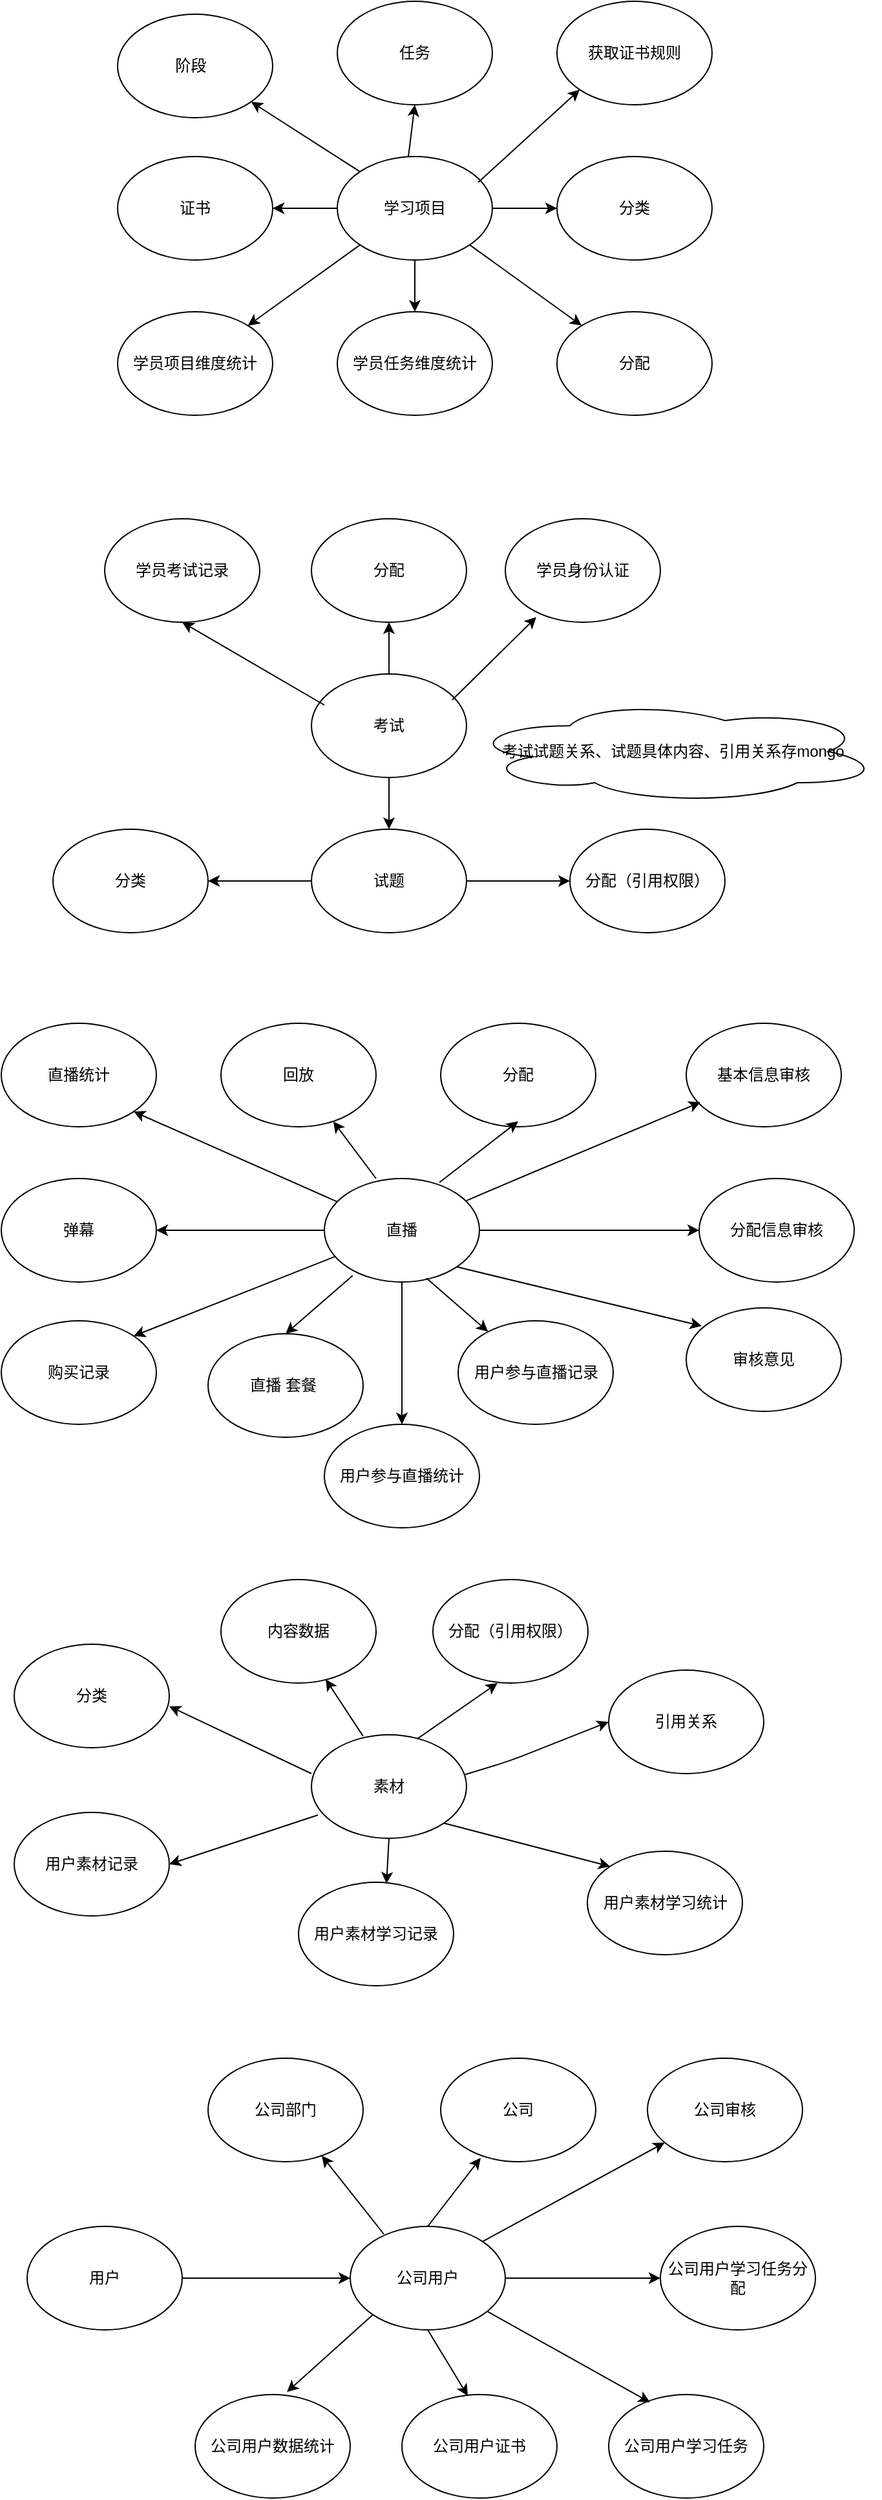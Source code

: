 <mxfile version="14.1.1" type="github">
  <diagram id="t8NCIz4bVcPVeXpqCKI4" name="Page-1">
    <mxGraphModel dx="1186" dy="764" grid="1" gridSize="10" guides="1" tooltips="1" connect="1" arrows="1" fold="1" page="1" pageScale="1" pageWidth="827" pageHeight="1169" math="0" shadow="0">
      <root>
        <mxCell id="0" />
        <mxCell id="1" parent="0" />
        <mxCell id="8nQMXK6_oTZO91173ZuV-10" value="" style="edgeStyle=orthogonalEdgeStyle;rounded=0;orthogonalLoop=1;jettySize=auto;html=1;" edge="1" parent="1" source="8nQMXK6_oTZO91173ZuV-1" target="8nQMXK6_oTZO91173ZuV-7">
          <mxGeometry relative="1" as="geometry" />
        </mxCell>
        <mxCell id="8nQMXK6_oTZO91173ZuV-1" value="学习项目" style="ellipse;whiteSpace=wrap;html=1;" vertex="1" parent="1">
          <mxGeometry x="330" y="200" width="120" height="80" as="geometry" />
        </mxCell>
        <mxCell id="8nQMXK6_oTZO91173ZuV-2" value="阶段&amp;nbsp;&amp;nbsp;" style="ellipse;whiteSpace=wrap;html=1;" vertex="1" parent="1">
          <mxGeometry x="160" y="90" width="120" height="80" as="geometry" />
        </mxCell>
        <mxCell id="8nQMXK6_oTZO91173ZuV-3" value="任务" style="ellipse;whiteSpace=wrap;html=1;" vertex="1" parent="1">
          <mxGeometry x="330" y="80" width="120" height="80" as="geometry" />
        </mxCell>
        <mxCell id="8nQMXK6_oTZO91173ZuV-4" value="分类" style="ellipse;whiteSpace=wrap;html=1;" vertex="1" parent="1">
          <mxGeometry x="500" y="200" width="120" height="80" as="geometry" />
        </mxCell>
        <mxCell id="8nQMXK6_oTZO91173ZuV-5" value="分配" style="ellipse;whiteSpace=wrap;html=1;" vertex="1" parent="1">
          <mxGeometry x="500" y="320" width="120" height="80" as="geometry" />
        </mxCell>
        <mxCell id="8nQMXK6_oTZO91173ZuV-6" value="获取证书规则" style="ellipse;whiteSpace=wrap;html=1;" vertex="1" parent="1">
          <mxGeometry x="500" y="80" width="120" height="80" as="geometry" />
        </mxCell>
        <mxCell id="8nQMXK6_oTZO91173ZuV-7" value="证书" style="ellipse;whiteSpace=wrap;html=1;" vertex="1" parent="1">
          <mxGeometry x="160" y="200" width="120" height="80" as="geometry" />
        </mxCell>
        <mxCell id="8nQMXK6_oTZO91173ZuV-8" value="学员项目维度统计" style="ellipse;whiteSpace=wrap;html=1;" vertex="1" parent="1">
          <mxGeometry x="160" y="320" width="120" height="80" as="geometry" />
        </mxCell>
        <mxCell id="8nQMXK6_oTZO91173ZuV-9" value="学员任务维度统计" style="ellipse;whiteSpace=wrap;html=1;" vertex="1" parent="1">
          <mxGeometry x="330" y="320" width="120" height="80" as="geometry" />
        </mxCell>
        <mxCell id="8nQMXK6_oTZO91173ZuV-13" value="" style="endArrow=classic;html=1;entryX=0;entryY=1;entryDx=0;entryDy=0;" edge="1" parent="1" target="8nQMXK6_oTZO91173ZuV-6">
          <mxGeometry width="50" height="50" relative="1" as="geometry">
            <mxPoint x="439" y="220" as="sourcePoint" />
            <mxPoint x="489" y="170" as="targetPoint" />
          </mxGeometry>
        </mxCell>
        <mxCell id="8nQMXK6_oTZO91173ZuV-14" value="" style="endArrow=classic;html=1;entryX=0.5;entryY=1;entryDx=0;entryDy=0;" edge="1" parent="1" target="8nQMXK6_oTZO91173ZuV-3">
          <mxGeometry width="50" height="50" relative="1" as="geometry">
            <mxPoint x="385" y="200" as="sourcePoint" />
            <mxPoint x="463.574" y="128.284" as="targetPoint" />
          </mxGeometry>
        </mxCell>
        <mxCell id="8nQMXK6_oTZO91173ZuV-16" value="" style="endArrow=classic;html=1;exitX=0;exitY=0;exitDx=0;exitDy=0;" edge="1" parent="1" source="8nQMXK6_oTZO91173ZuV-1" target="8nQMXK6_oTZO91173ZuV-2">
          <mxGeometry width="50" height="50" relative="1" as="geometry">
            <mxPoint x="320" y="220" as="sourcePoint" />
            <mxPoint x="370" y="170" as="targetPoint" />
          </mxGeometry>
        </mxCell>
        <mxCell id="8nQMXK6_oTZO91173ZuV-18" value="" style="endArrow=classic;html=1;entryX=0;entryY=0.5;entryDx=0;entryDy=0;exitX=1;exitY=0.5;exitDx=0;exitDy=0;" edge="1" parent="1" source="8nQMXK6_oTZO91173ZuV-1" target="8nQMXK6_oTZO91173ZuV-4">
          <mxGeometry width="50" height="50" relative="1" as="geometry">
            <mxPoint x="450" y="270" as="sourcePoint" />
            <mxPoint x="500" y="220" as="targetPoint" />
          </mxGeometry>
        </mxCell>
        <mxCell id="8nQMXK6_oTZO91173ZuV-19" value="" style="endArrow=classic;html=1;exitX=0;exitY=1;exitDx=0;exitDy=0;" edge="1" parent="1" source="8nQMXK6_oTZO91173ZuV-1" target="8nQMXK6_oTZO91173ZuV-8">
          <mxGeometry width="50" height="50" relative="1" as="geometry">
            <mxPoint x="380" y="280" as="sourcePoint" />
            <mxPoint x="430" y="230" as="targetPoint" />
          </mxGeometry>
        </mxCell>
        <mxCell id="8nQMXK6_oTZO91173ZuV-20" value="" style="endArrow=classic;html=1;exitX=0.5;exitY=1;exitDx=0;exitDy=0;" edge="1" parent="1" source="8nQMXK6_oTZO91173ZuV-1" target="8nQMXK6_oTZO91173ZuV-9">
          <mxGeometry width="50" height="50" relative="1" as="geometry">
            <mxPoint x="380" y="290" as="sourcePoint" />
            <mxPoint x="430" y="240" as="targetPoint" />
          </mxGeometry>
        </mxCell>
        <mxCell id="8nQMXK6_oTZO91173ZuV-21" value="" style="endArrow=classic;html=1;exitX=1;exitY=1;exitDx=0;exitDy=0;" edge="1" parent="1" source="8nQMXK6_oTZO91173ZuV-1" target="8nQMXK6_oTZO91173ZuV-5">
          <mxGeometry width="50" height="50" relative="1" as="geometry">
            <mxPoint x="420" y="270" as="sourcePoint" />
            <mxPoint x="470" y="220" as="targetPoint" />
          </mxGeometry>
        </mxCell>
        <mxCell id="8nQMXK6_oTZO91173ZuV-29" value="" style="edgeStyle=orthogonalEdgeStyle;rounded=0;orthogonalLoop=1;jettySize=auto;html=1;" edge="1" parent="1" source="8nQMXK6_oTZO91173ZuV-22" target="8nQMXK6_oTZO91173ZuV-24">
          <mxGeometry relative="1" as="geometry" />
        </mxCell>
        <mxCell id="8nQMXK6_oTZO91173ZuV-33" value="" style="edgeStyle=orthogonalEdgeStyle;rounded=0;orthogonalLoop=1;jettySize=auto;html=1;" edge="1" parent="1" source="8nQMXK6_oTZO91173ZuV-22" target="8nQMXK6_oTZO91173ZuV-32">
          <mxGeometry relative="1" as="geometry" />
        </mxCell>
        <mxCell id="8nQMXK6_oTZO91173ZuV-22" value="考试" style="ellipse;whiteSpace=wrap;html=1;" vertex="1" parent="1">
          <mxGeometry x="310" y="600" width="120" height="80" as="geometry" />
        </mxCell>
        <mxCell id="8nQMXK6_oTZO91173ZuV-23" value="学员考试记录" style="ellipse;whiteSpace=wrap;html=1;" vertex="1" parent="1">
          <mxGeometry x="150" y="480" width="120" height="80" as="geometry" />
        </mxCell>
        <mxCell id="8nQMXK6_oTZO91173ZuV-24" value="分配" style="ellipse;whiteSpace=wrap;html=1;" vertex="1" parent="1">
          <mxGeometry x="310" y="480" width="120" height="80" as="geometry" />
        </mxCell>
        <mxCell id="8nQMXK6_oTZO91173ZuV-25" value="学员身份认证" style="ellipse;whiteSpace=wrap;html=1;" vertex="1" parent="1">
          <mxGeometry x="460" y="480" width="120" height="80" as="geometry" />
        </mxCell>
        <mxCell id="8nQMXK6_oTZO91173ZuV-30" value="" style="endArrow=classic;html=1;entryX=0.2;entryY=0.95;entryDx=0;entryDy=0;entryPerimeter=0;" edge="1" parent="1" target="8nQMXK6_oTZO91173ZuV-25">
          <mxGeometry width="50" height="50" relative="1" as="geometry">
            <mxPoint x="419" y="620" as="sourcePoint" />
            <mxPoint x="469" y="570" as="targetPoint" />
          </mxGeometry>
        </mxCell>
        <mxCell id="8nQMXK6_oTZO91173ZuV-31" value="" style="endArrow=classic;html=1;entryX=0.5;entryY=1;entryDx=0;entryDy=0;" edge="1" parent="1" target="8nQMXK6_oTZO91173ZuV-23">
          <mxGeometry width="50" height="50" relative="1" as="geometry">
            <mxPoint x="320" y="624" as="sourcePoint" />
            <mxPoint x="385" y="560" as="targetPoint" />
          </mxGeometry>
        </mxCell>
        <mxCell id="8nQMXK6_oTZO91173ZuV-35" value="" style="edgeStyle=orthogonalEdgeStyle;rounded=0;orthogonalLoop=1;jettySize=auto;html=1;" edge="1" parent="1" source="8nQMXK6_oTZO91173ZuV-32" target="8nQMXK6_oTZO91173ZuV-34">
          <mxGeometry relative="1" as="geometry" />
        </mxCell>
        <mxCell id="8nQMXK6_oTZO91173ZuV-37" value="" style="edgeStyle=orthogonalEdgeStyle;rounded=0;orthogonalLoop=1;jettySize=auto;html=1;" edge="1" parent="1" source="8nQMXK6_oTZO91173ZuV-32" target="8nQMXK6_oTZO91173ZuV-36">
          <mxGeometry relative="1" as="geometry" />
        </mxCell>
        <mxCell id="8nQMXK6_oTZO91173ZuV-32" value="试题" style="ellipse;whiteSpace=wrap;html=1;" vertex="1" parent="1">
          <mxGeometry x="310" y="720" width="120" height="80" as="geometry" />
        </mxCell>
        <mxCell id="8nQMXK6_oTZO91173ZuV-34" value="分配（引用权限）" style="ellipse;whiteSpace=wrap;html=1;" vertex="1" parent="1">
          <mxGeometry x="510" y="720" width="120" height="80" as="geometry" />
        </mxCell>
        <mxCell id="8nQMXK6_oTZO91173ZuV-36" value="分类" style="ellipse;whiteSpace=wrap;html=1;" vertex="1" parent="1">
          <mxGeometry x="110" y="720" width="120" height="80" as="geometry" />
        </mxCell>
        <mxCell id="8nQMXK6_oTZO91173ZuV-38" value="考试试题关系、试题具体内容、引用关系存mongo" style="ellipse;shape=cloud;whiteSpace=wrap;html=1;" vertex="1" parent="1">
          <mxGeometry x="430" y="620" width="320" height="80" as="geometry" />
        </mxCell>
        <mxCell id="8nQMXK6_oTZO91173ZuV-51" style="edgeStyle=orthogonalEdgeStyle;rounded=0;orthogonalLoop=1;jettySize=auto;html=1;" edge="1" parent="1" source="8nQMXK6_oTZO91173ZuV-39" target="8nQMXK6_oTZO91173ZuV-45">
          <mxGeometry relative="1" as="geometry" />
        </mxCell>
        <mxCell id="8nQMXK6_oTZO91173ZuV-39" value="直播" style="ellipse;whiteSpace=wrap;html=1;" vertex="1" parent="1">
          <mxGeometry x="320" y="990" width="120" height="80" as="geometry" />
        </mxCell>
        <mxCell id="8nQMXK6_oTZO91173ZuV-40" value="直播统计" style="ellipse;whiteSpace=wrap;html=1;" vertex="1" parent="1">
          <mxGeometry x="70" y="870" width="120" height="80" as="geometry" />
        </mxCell>
        <mxCell id="8nQMXK6_oTZO91173ZuV-41" value="回放" style="ellipse;whiteSpace=wrap;html=1;" vertex="1" parent="1">
          <mxGeometry x="240" y="870" width="120" height="80" as="geometry" />
        </mxCell>
        <mxCell id="8nQMXK6_oTZO91173ZuV-42" value="基本信息审核" style="ellipse;whiteSpace=wrap;html=1;" vertex="1" parent="1">
          <mxGeometry x="600" y="870" width="120" height="80" as="geometry" />
        </mxCell>
        <mxCell id="8nQMXK6_oTZO91173ZuV-43" value="分配" style="ellipse;whiteSpace=wrap;html=1;" vertex="1" parent="1">
          <mxGeometry x="410" y="870" width="120" height="80" as="geometry" />
        </mxCell>
        <mxCell id="8nQMXK6_oTZO91173ZuV-44" value="分配信息审核" style="ellipse;whiteSpace=wrap;html=1;" vertex="1" parent="1">
          <mxGeometry x="610" y="990" width="120" height="80" as="geometry" />
        </mxCell>
        <mxCell id="8nQMXK6_oTZO91173ZuV-45" value="弹幕" style="ellipse;whiteSpace=wrap;html=1;" vertex="1" parent="1">
          <mxGeometry x="70" y="990" width="120" height="80" as="geometry" />
        </mxCell>
        <mxCell id="8nQMXK6_oTZO91173ZuV-46" value="购买记录" style="ellipse;whiteSpace=wrap;html=1;" vertex="1" parent="1">
          <mxGeometry x="70" y="1100" width="120" height="80" as="geometry" />
        </mxCell>
        <mxCell id="8nQMXK6_oTZO91173ZuV-47" value="用户参与直播统计" style="ellipse;whiteSpace=wrap;html=1;" vertex="1" parent="1">
          <mxGeometry x="320" y="1180" width="120" height="80" as="geometry" />
        </mxCell>
        <mxCell id="8nQMXK6_oTZO91173ZuV-48" value="审核意见" style="ellipse;whiteSpace=wrap;html=1;" vertex="1" parent="1">
          <mxGeometry x="600" y="1090" width="120" height="80" as="geometry" />
        </mxCell>
        <mxCell id="8nQMXK6_oTZO91173ZuV-49" value="直播 套餐&amp;nbsp;" style="ellipse;whiteSpace=wrap;html=1;" vertex="1" parent="1">
          <mxGeometry x="230" y="1110" width="120" height="80" as="geometry" />
        </mxCell>
        <mxCell id="8nQMXK6_oTZO91173ZuV-50" value="用户参与直播记录" style="ellipse;whiteSpace=wrap;html=1;" vertex="1" parent="1">
          <mxGeometry x="423.5" y="1100" width="120" height="80" as="geometry" />
        </mxCell>
        <mxCell id="8nQMXK6_oTZO91173ZuV-52" value="" style="endArrow=classic;html=1;entryX=1;entryY=1;entryDx=0;entryDy=0;" edge="1" parent="1" source="8nQMXK6_oTZO91173ZuV-39" target="8nQMXK6_oTZO91173ZuV-40">
          <mxGeometry width="50" height="50" relative="1" as="geometry">
            <mxPoint x="370" y="1010" as="sourcePoint" />
            <mxPoint x="420" y="960" as="targetPoint" />
          </mxGeometry>
        </mxCell>
        <mxCell id="8nQMXK6_oTZO91173ZuV-53" value="" style="endArrow=classic;html=1;" edge="1" parent="1" target="8nQMXK6_oTZO91173ZuV-41">
          <mxGeometry width="50" height="50" relative="1" as="geometry">
            <mxPoint x="360" y="990" as="sourcePoint" />
            <mxPoint x="420" y="950" as="targetPoint" />
          </mxGeometry>
        </mxCell>
        <mxCell id="8nQMXK6_oTZO91173ZuV-54" value="" style="endArrow=classic;html=1;exitX=0.742;exitY=0.038;exitDx=0;exitDy=0;exitPerimeter=0;" edge="1" parent="1" source="8nQMXK6_oTZO91173ZuV-39">
          <mxGeometry width="50" height="50" relative="1" as="geometry">
            <mxPoint x="503.17" y="990" as="sourcePoint" />
            <mxPoint x="470.003" y="945.777" as="targetPoint" />
          </mxGeometry>
        </mxCell>
        <mxCell id="8nQMXK6_oTZO91173ZuV-55" value="" style="endArrow=classic;html=1;exitX=0.917;exitY=0.213;exitDx=0;exitDy=0;exitPerimeter=0;entryX=0.092;entryY=0.763;entryDx=0;entryDy=0;entryPerimeter=0;" edge="1" parent="1" source="8nQMXK6_oTZO91173ZuV-39" target="8nQMXK6_oTZO91173ZuV-42">
          <mxGeometry width="50" height="50" relative="1" as="geometry">
            <mxPoint x="419.04" y="1003.04" as="sourcePoint" />
            <mxPoint x="480.003" y="955.777" as="targetPoint" />
            <Array as="points">
              <mxPoint x="470" y="990" />
            </Array>
          </mxGeometry>
        </mxCell>
        <mxCell id="8nQMXK6_oTZO91173ZuV-56" value="" style="endArrow=classic;html=1;exitX=1;exitY=0.5;exitDx=0;exitDy=0;entryX=0;entryY=0.5;entryDx=0;entryDy=0;" edge="1" parent="1" source="8nQMXK6_oTZO91173ZuV-39" target="8nQMXK6_oTZO91173ZuV-44">
          <mxGeometry width="50" height="50" relative="1" as="geometry">
            <mxPoint x="440" y="1060" as="sourcePoint" />
            <mxPoint x="490" y="1010" as="targetPoint" />
          </mxGeometry>
        </mxCell>
        <mxCell id="8nQMXK6_oTZO91173ZuV-57" value="" style="endArrow=classic;html=1;entryX=1;entryY=0;entryDx=0;entryDy=0;" edge="1" parent="1" source="8nQMXK6_oTZO91173ZuV-39" target="8nQMXK6_oTZO91173ZuV-46">
          <mxGeometry width="50" height="50" relative="1" as="geometry">
            <mxPoint x="360" y="1080" as="sourcePoint" />
            <mxPoint x="300" y="1080" as="targetPoint" />
          </mxGeometry>
        </mxCell>
        <mxCell id="8nQMXK6_oTZO91173ZuV-58" value="" style="endArrow=classic;html=1;entryX=0.5;entryY=0;entryDx=0;entryDy=0;exitX=0.183;exitY=0.938;exitDx=0;exitDy=0;exitPerimeter=0;" edge="1" parent="1" source="8nQMXK6_oTZO91173ZuV-39" target="8nQMXK6_oTZO91173ZuV-49">
          <mxGeometry width="50" height="50" relative="1" as="geometry">
            <mxPoint x="430" y="1070" as="sourcePoint" />
            <mxPoint x="480" y="1020" as="targetPoint" />
          </mxGeometry>
        </mxCell>
        <mxCell id="8nQMXK6_oTZO91173ZuV-59" value="" style="endArrow=classic;html=1;entryX=0.1;entryY=0.175;entryDx=0;entryDy=0;entryPerimeter=0;exitX=1;exitY=1;exitDx=0;exitDy=0;" edge="1" parent="1" source="8nQMXK6_oTZO91173ZuV-39" target="8nQMXK6_oTZO91173ZuV-48">
          <mxGeometry width="50" height="50" relative="1" as="geometry">
            <mxPoint x="430" y="1080" as="sourcePoint" />
            <mxPoint x="480" y="1030" as="targetPoint" />
          </mxGeometry>
        </mxCell>
        <mxCell id="8nQMXK6_oTZO91173ZuV-60" value="" style="endArrow=classic;html=1;exitX=0.658;exitY=0.963;exitDx=0;exitDy=0;exitPerimeter=0;" edge="1" parent="1" source="8nQMXK6_oTZO91173ZuV-39" target="8nQMXK6_oTZO91173ZuV-50">
          <mxGeometry width="50" height="50" relative="1" as="geometry">
            <mxPoint x="370" y="1080" as="sourcePoint" />
            <mxPoint x="420" y="1030" as="targetPoint" />
          </mxGeometry>
        </mxCell>
        <mxCell id="8nQMXK6_oTZO91173ZuV-61" value="" style="endArrow=classic;html=1;entryX=0.5;entryY=0;entryDx=0;entryDy=0;exitX=0.5;exitY=1;exitDx=0;exitDy=0;" edge="1" parent="1" source="8nQMXK6_oTZO91173ZuV-39" target="8nQMXK6_oTZO91173ZuV-47">
          <mxGeometry width="50" height="50" relative="1" as="geometry">
            <mxPoint x="370" y="1080" as="sourcePoint" />
            <mxPoint x="420" y="1030" as="targetPoint" />
          </mxGeometry>
        </mxCell>
        <mxCell id="8nQMXK6_oTZO91173ZuV-62" value="素材" style="ellipse;whiteSpace=wrap;html=1;" vertex="1" parent="1">
          <mxGeometry x="310" y="1420" width="120" height="80" as="geometry" />
        </mxCell>
        <mxCell id="8nQMXK6_oTZO91173ZuV-63" value="分类" style="ellipse;whiteSpace=wrap;html=1;" vertex="1" parent="1">
          <mxGeometry x="80" y="1350" width="120" height="80" as="geometry" />
        </mxCell>
        <mxCell id="8nQMXK6_oTZO91173ZuV-64" value="内容数据" style="ellipse;whiteSpace=wrap;html=1;" vertex="1" parent="1">
          <mxGeometry x="240" y="1300" width="120" height="80" as="geometry" />
        </mxCell>
        <mxCell id="8nQMXK6_oTZO91173ZuV-65" value="分配（引用权限）" style="ellipse;whiteSpace=wrap;html=1;" vertex="1" parent="1">
          <mxGeometry x="404" y="1300" width="120" height="80" as="geometry" />
        </mxCell>
        <mxCell id="8nQMXK6_oTZO91173ZuV-66" value="引用关系" style="ellipse;whiteSpace=wrap;html=1;" vertex="1" parent="1">
          <mxGeometry x="540" y="1370" width="120" height="80" as="geometry" />
        </mxCell>
        <mxCell id="8nQMXK6_oTZO91173ZuV-67" value="用户素材记录" style="ellipse;whiteSpace=wrap;html=1;" vertex="1" parent="1">
          <mxGeometry x="80" y="1480" width="120" height="80" as="geometry" />
        </mxCell>
        <mxCell id="8nQMXK6_oTZO91173ZuV-68" value="用户素材学习统计" style="ellipse;whiteSpace=wrap;html=1;" vertex="1" parent="1">
          <mxGeometry x="523.5" y="1510" width="120" height="80" as="geometry" />
        </mxCell>
        <mxCell id="8nQMXK6_oTZO91173ZuV-69" value="用户素材学习记录" style="ellipse;whiteSpace=wrap;html=1;" vertex="1" parent="1">
          <mxGeometry x="300" y="1534" width="120" height="80" as="geometry" />
        </mxCell>
        <mxCell id="8nQMXK6_oTZO91173ZuV-70" value="" style="endArrow=classic;html=1;exitX=0.683;exitY=0.038;exitDx=0;exitDy=0;exitPerimeter=0;" edge="1" parent="1" source="8nQMXK6_oTZO91173ZuV-62">
          <mxGeometry width="50" height="50" relative="1" as="geometry">
            <mxPoint x="404" y="1430" as="sourcePoint" />
            <mxPoint x="454" y="1380" as="targetPoint" />
          </mxGeometry>
        </mxCell>
        <mxCell id="8nQMXK6_oTZO91173ZuV-71" value="" style="endArrow=classic;html=1;entryX=0;entryY=0.5;entryDx=0;entryDy=0;exitX=0.983;exitY=0.388;exitDx=0;exitDy=0;exitPerimeter=0;" edge="1" parent="1" source="8nQMXK6_oTZO91173ZuV-62" target="8nQMXK6_oTZO91173ZuV-66">
          <mxGeometry width="50" height="50" relative="1" as="geometry">
            <mxPoint x="414" y="1440" as="sourcePoint" />
            <mxPoint x="464" y="1390" as="targetPoint" />
            <Array as="points">
              <mxPoint x="464" y="1440" />
            </Array>
          </mxGeometry>
        </mxCell>
        <mxCell id="8nQMXK6_oTZO91173ZuV-72" value="" style="endArrow=classic;html=1;entryX=0;entryY=0;entryDx=0;entryDy=0;exitX=1;exitY=1;exitDx=0;exitDy=0;" edge="1" parent="1" source="8nQMXK6_oTZO91173ZuV-62" target="8nQMXK6_oTZO91173ZuV-68">
          <mxGeometry width="50" height="50" relative="1" as="geometry">
            <mxPoint x="450" y="1550" as="sourcePoint" />
            <mxPoint x="500" y="1500" as="targetPoint" />
          </mxGeometry>
        </mxCell>
        <mxCell id="8nQMXK6_oTZO91173ZuV-73" value="" style="endArrow=classic;html=1;entryX=0.675;entryY=0.963;entryDx=0;entryDy=0;entryPerimeter=0;exitX=0.333;exitY=0.013;exitDx=0;exitDy=0;exitPerimeter=0;" edge="1" parent="1" source="8nQMXK6_oTZO91173ZuV-62" target="8nQMXK6_oTZO91173ZuV-64">
          <mxGeometry width="50" height="50" relative="1" as="geometry">
            <mxPoint x="360" y="1420" as="sourcePoint" />
            <mxPoint x="410" y="1370" as="targetPoint" />
          </mxGeometry>
        </mxCell>
        <mxCell id="8nQMXK6_oTZO91173ZuV-74" value="" style="endArrow=classic;html=1;entryX=1;entryY=0.6;entryDx=0;entryDy=0;entryPerimeter=0;" edge="1" parent="1" target="8nQMXK6_oTZO91173ZuV-63">
          <mxGeometry width="50" height="50" relative="1" as="geometry">
            <mxPoint x="310" y="1450" as="sourcePoint" />
            <mxPoint x="360" y="1400" as="targetPoint" />
          </mxGeometry>
        </mxCell>
        <mxCell id="8nQMXK6_oTZO91173ZuV-75" value="" style="endArrow=classic;html=1;entryX=1;entryY=0.5;entryDx=0;entryDy=0;exitX=0.042;exitY=0.775;exitDx=0;exitDy=0;exitPerimeter=0;" edge="1" parent="1" source="8nQMXK6_oTZO91173ZuV-62" target="8nQMXK6_oTZO91173ZuV-67">
          <mxGeometry width="50" height="50" relative="1" as="geometry">
            <mxPoint x="310" y="1470" as="sourcePoint" />
            <mxPoint x="360" y="1420" as="targetPoint" />
          </mxGeometry>
        </mxCell>
        <mxCell id="8nQMXK6_oTZO91173ZuV-76" value="" style="endArrow=classic;html=1;entryX=0.567;entryY=0.013;entryDx=0;entryDy=0;entryPerimeter=0;exitX=0.5;exitY=1;exitDx=0;exitDy=0;" edge="1" parent="1" source="8nQMXK6_oTZO91173ZuV-62" target="8nQMXK6_oTZO91173ZuV-69">
          <mxGeometry width="50" height="50" relative="1" as="geometry">
            <mxPoint x="270" y="1540" as="sourcePoint" />
            <mxPoint x="320" y="1490" as="targetPoint" />
          </mxGeometry>
        </mxCell>
        <mxCell id="8nQMXK6_oTZO91173ZuV-79" value="" style="edgeStyle=orthogonalEdgeStyle;rounded=0;orthogonalLoop=1;jettySize=auto;html=1;" edge="1" parent="1" source="8nQMXK6_oTZO91173ZuV-77" target="8nQMXK6_oTZO91173ZuV-78">
          <mxGeometry relative="1" as="geometry" />
        </mxCell>
        <mxCell id="8nQMXK6_oTZO91173ZuV-77" value="用户" style="ellipse;whiteSpace=wrap;html=1;" vertex="1" parent="1">
          <mxGeometry x="90" y="1800" width="120" height="80" as="geometry" />
        </mxCell>
        <mxCell id="8nQMXK6_oTZO91173ZuV-78" value="公司用户" style="ellipse;whiteSpace=wrap;html=1;" vertex="1" parent="1">
          <mxGeometry x="340" y="1800" width="120" height="80" as="geometry" />
        </mxCell>
        <mxCell id="8nQMXK6_oTZO91173ZuV-80" value="公司部门" style="ellipse;whiteSpace=wrap;html=1;" vertex="1" parent="1">
          <mxGeometry x="230" y="1670" width="120" height="80" as="geometry" />
        </mxCell>
        <mxCell id="8nQMXK6_oTZO91173ZuV-81" value="公司" style="ellipse;whiteSpace=wrap;html=1;" vertex="1" parent="1">
          <mxGeometry x="410" y="1670" width="120" height="80" as="geometry" />
        </mxCell>
        <mxCell id="8nQMXK6_oTZO91173ZuV-82" value="公司用户数据统计" style="ellipse;whiteSpace=wrap;html=1;" vertex="1" parent="1">
          <mxGeometry x="220" y="1930" width="120" height="80" as="geometry" />
        </mxCell>
        <mxCell id="8nQMXK6_oTZO91173ZuV-83" value="公司用户证书" style="ellipse;whiteSpace=wrap;html=1;" vertex="1" parent="1">
          <mxGeometry x="380" y="1930" width="120" height="80" as="geometry" />
        </mxCell>
        <mxCell id="8nQMXK6_oTZO91173ZuV-84" value="公司用户学习任务" style="ellipse;whiteSpace=wrap;html=1;" vertex="1" parent="1">
          <mxGeometry x="540" y="1930" width="120" height="80" as="geometry" />
        </mxCell>
        <mxCell id="8nQMXK6_oTZO91173ZuV-85" value="公司用户学习任务分配" style="ellipse;whiteSpace=wrap;html=1;" vertex="1" parent="1">
          <mxGeometry x="580" y="1800" width="120" height="80" as="geometry" />
        </mxCell>
        <mxCell id="8nQMXK6_oTZO91173ZuV-86" value="公司审核" style="ellipse;whiteSpace=wrap;html=1;" vertex="1" parent="1">
          <mxGeometry x="570" y="1670" width="120" height="80" as="geometry" />
        </mxCell>
        <mxCell id="8nQMXK6_oTZO91173ZuV-87" value="" style="endArrow=classic;html=1;exitX=0.217;exitY=0.075;exitDx=0;exitDy=0;exitPerimeter=0;" edge="1" parent="1" source="8nQMXK6_oTZO91173ZuV-78" target="8nQMXK6_oTZO91173ZuV-80">
          <mxGeometry width="50" height="50" relative="1" as="geometry">
            <mxPoint x="358" y="1800" as="sourcePoint" />
            <mxPoint x="470" y="1780" as="targetPoint" />
          </mxGeometry>
        </mxCell>
        <mxCell id="8nQMXK6_oTZO91173ZuV-88" value="" style="endArrow=classic;html=1;exitX=0.5;exitY=0;exitDx=0;exitDy=0;entryX=0.258;entryY=0.963;entryDx=0;entryDy=0;entryPerimeter=0;" edge="1" parent="1" source="8nQMXK6_oTZO91173ZuV-78" target="8nQMXK6_oTZO91173ZuV-81">
          <mxGeometry width="50" height="50" relative="1" as="geometry">
            <mxPoint x="420" y="1790" as="sourcePoint" />
            <mxPoint x="470" y="1740" as="targetPoint" />
          </mxGeometry>
        </mxCell>
        <mxCell id="8nQMXK6_oTZO91173ZuV-89" value="" style="endArrow=classic;html=1;exitX=1;exitY=0;exitDx=0;exitDy=0;" edge="1" parent="1" source="8nQMXK6_oTZO91173ZuV-78" target="8nQMXK6_oTZO91173ZuV-86">
          <mxGeometry width="50" height="50" relative="1" as="geometry">
            <mxPoint x="520" y="1820" as="sourcePoint" />
            <mxPoint x="570" y="1770" as="targetPoint" />
          </mxGeometry>
        </mxCell>
        <mxCell id="8nQMXK6_oTZO91173ZuV-90" value="" style="endArrow=classic;html=1;exitX=1;exitY=0.5;exitDx=0;exitDy=0;entryX=0;entryY=0.5;entryDx=0;entryDy=0;" edge="1" parent="1" source="8nQMXK6_oTZO91173ZuV-78" target="8nQMXK6_oTZO91173ZuV-85">
          <mxGeometry width="50" height="50" relative="1" as="geometry">
            <mxPoint x="470" y="1900" as="sourcePoint" />
            <mxPoint x="520" y="1850" as="targetPoint" />
          </mxGeometry>
        </mxCell>
        <mxCell id="8nQMXK6_oTZO91173ZuV-91" value="" style="endArrow=classic;html=1;entryX=0.592;entryY=-0.025;entryDx=0;entryDy=0;entryPerimeter=0;exitX=0;exitY=1;exitDx=0;exitDy=0;" edge="1" parent="1" source="8nQMXK6_oTZO91173ZuV-78" target="8nQMXK6_oTZO91173ZuV-82">
          <mxGeometry width="50" height="50" relative="1" as="geometry">
            <mxPoint x="320" y="1940" as="sourcePoint" />
            <mxPoint x="370" y="1890" as="targetPoint" />
          </mxGeometry>
        </mxCell>
        <mxCell id="8nQMXK6_oTZO91173ZuV-92" value="" style="endArrow=classic;html=1;entryX=0.425;entryY=0.013;entryDx=0;entryDy=0;entryPerimeter=0;exitX=0.5;exitY=1;exitDx=0;exitDy=0;" edge="1" parent="1" source="8nQMXK6_oTZO91173ZuV-78" target="8nQMXK6_oTZO91173ZuV-83">
          <mxGeometry width="50" height="50" relative="1" as="geometry">
            <mxPoint x="500" y="1920" as="sourcePoint" />
            <mxPoint x="550" y="1870" as="targetPoint" />
          </mxGeometry>
        </mxCell>
        <mxCell id="8nQMXK6_oTZO91173ZuV-93" value="" style="endArrow=classic;html=1;entryX=0.267;entryY=0.075;entryDx=0;entryDy=0;entryPerimeter=0;" edge="1" parent="1" source="8nQMXK6_oTZO91173ZuV-78" target="8nQMXK6_oTZO91173ZuV-84">
          <mxGeometry width="50" height="50" relative="1" as="geometry">
            <mxPoint x="470" y="1920" as="sourcePoint" />
            <mxPoint x="520" y="1870" as="targetPoint" />
          </mxGeometry>
        </mxCell>
      </root>
    </mxGraphModel>
  </diagram>
</mxfile>
